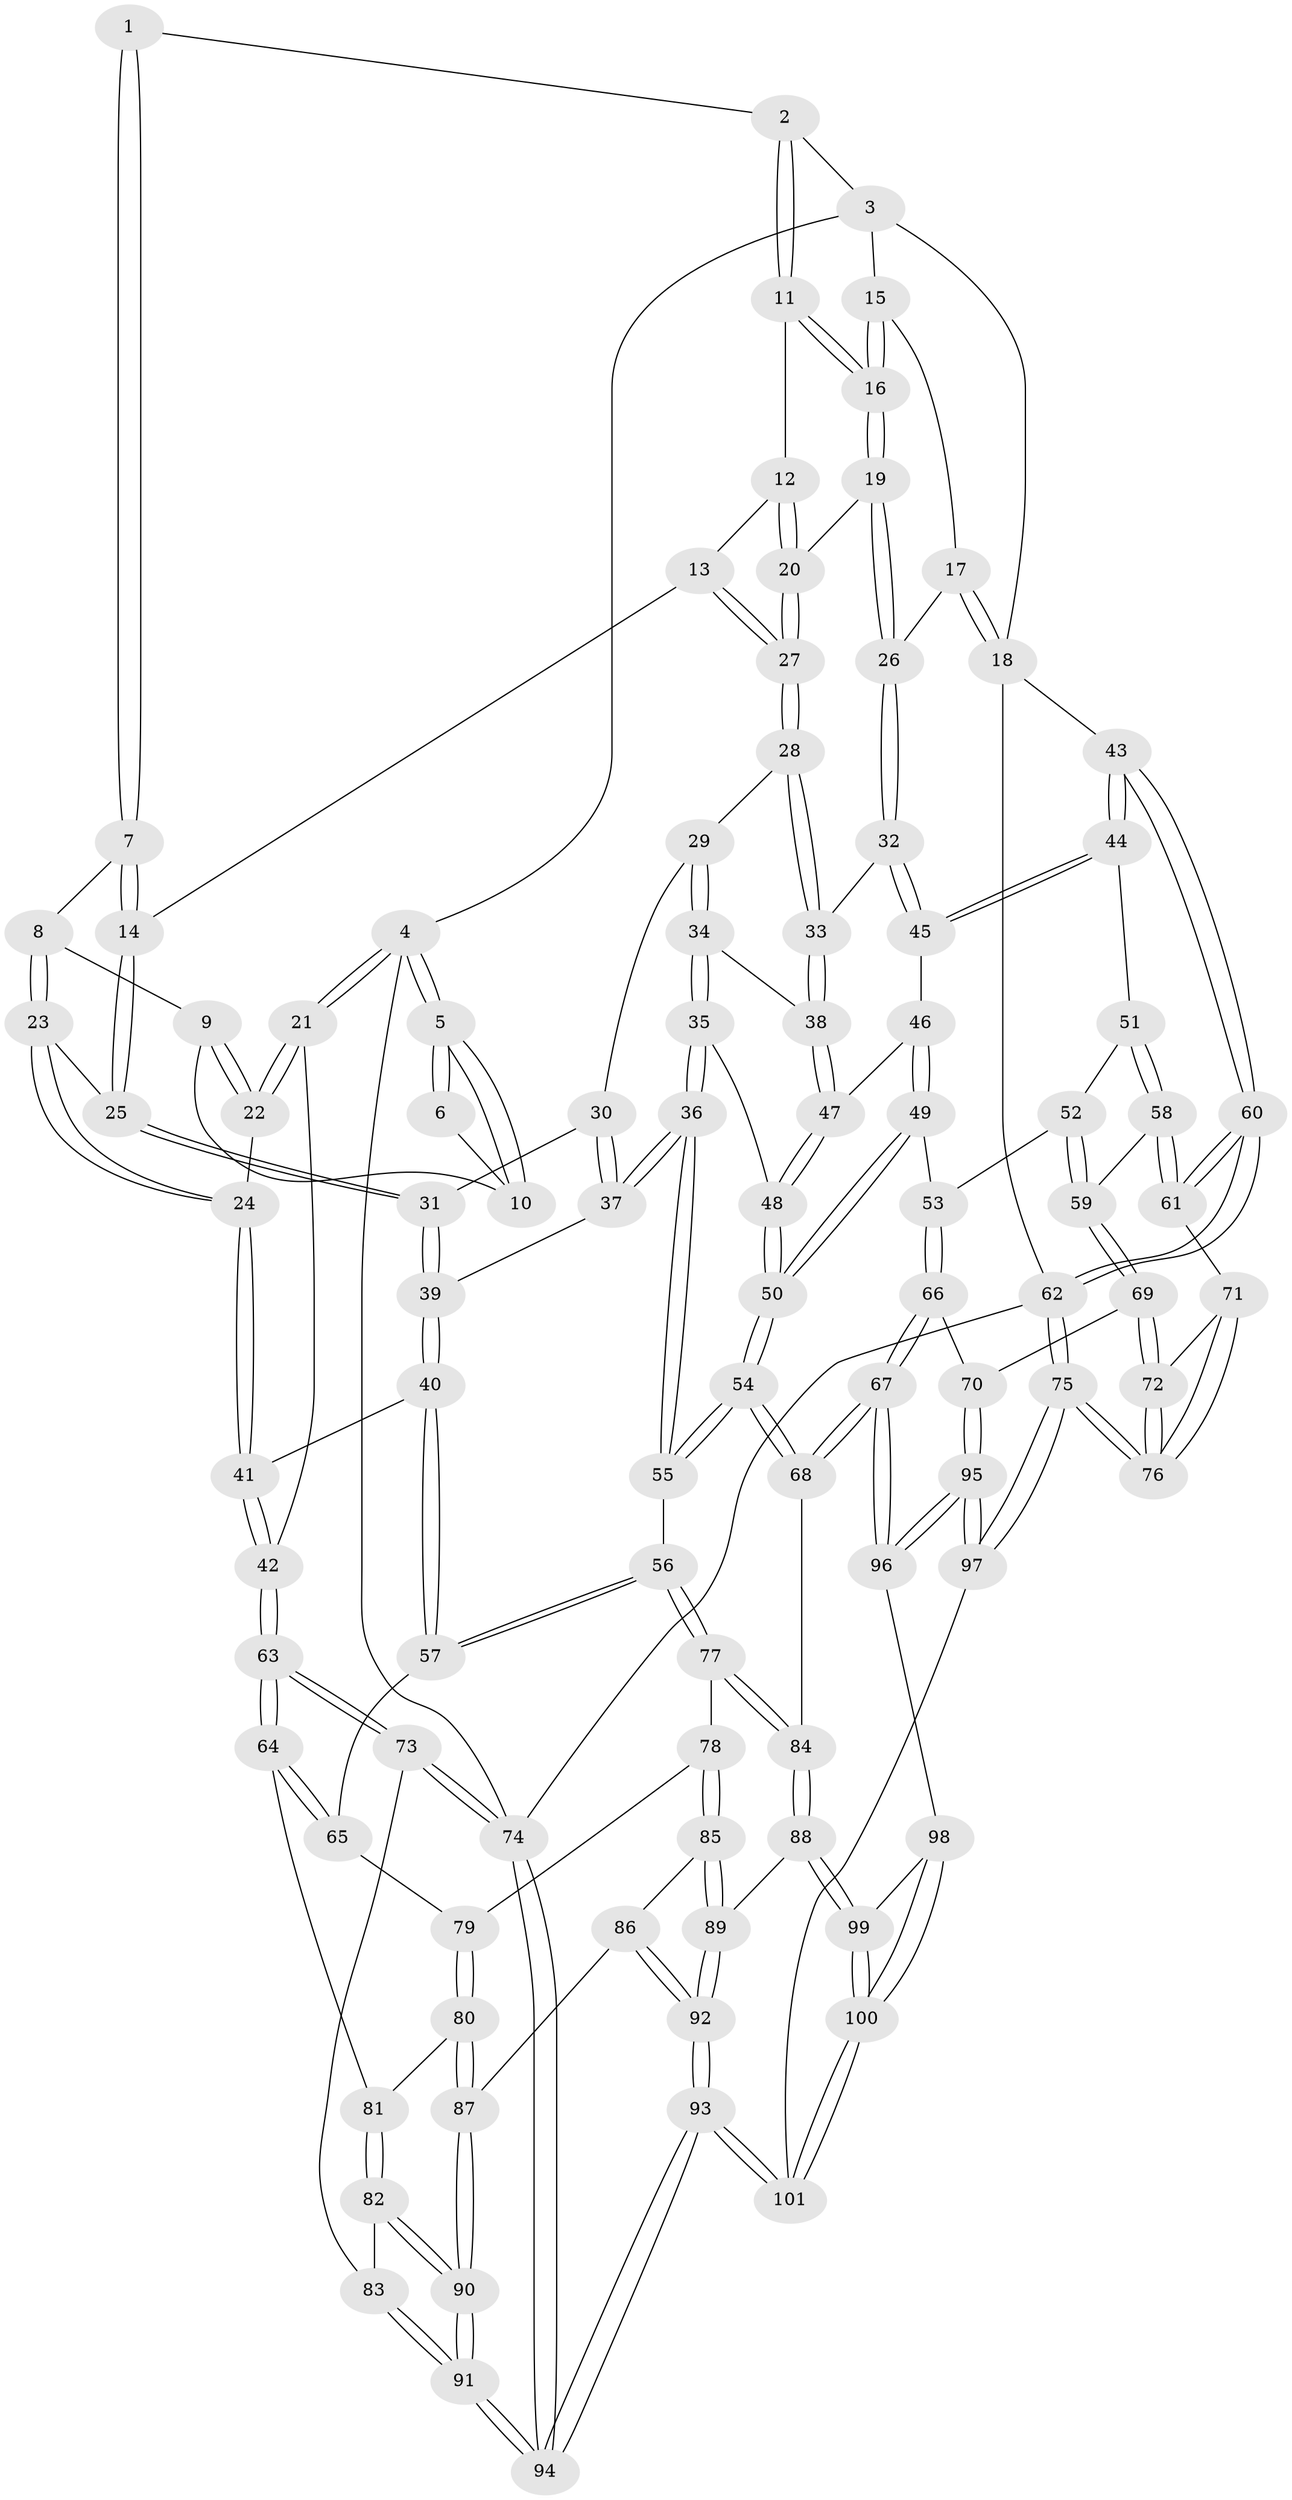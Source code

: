 // Generated by graph-tools (version 1.1) at 2025/38/02/21/25 10:38:57]
// undirected, 101 vertices, 249 edges
graph export_dot {
graph [start="1"]
  node [color=gray90,style=filled];
  1 [pos="+0.27942351623279404+0"];
  2 [pos="+0.5767528977579054+0"];
  3 [pos="+0.7687863842438271+0"];
  4 [pos="+0+0"];
  5 [pos="+0+0"];
  6 [pos="+0.22149544284091335+0"];
  7 [pos="+0.2871372468466798+0.00442521996872398"];
  8 [pos="+0.1631325841356652+0.1229555587797066"];
  9 [pos="+0.10159294870137338+0.10015629960933636"];
  10 [pos="+0.10293176845711237+0.0806076124791813"];
  11 [pos="+0.5344441405300504+0.056838913161152395"];
  12 [pos="+0.5262868900726788+0.06647122392613787"];
  13 [pos="+0.3755460109598905+0.1713410217985466"];
  14 [pos="+0.36763571365060066+0.16992957749906373"];
  15 [pos="+0.7711795724426457+0"];
  16 [pos="+0.6362286901944584+0.15725388472352034"];
  17 [pos="+0.8294034994975582+0.07325513525383028"];
  18 [pos="+1+0.1324821476467432"];
  19 [pos="+0.6527198313073589+0.20802734632135064"];
  20 [pos="+0.549026363020254+0.2347967813026415"];
  21 [pos="+0+0"];
  22 [pos="+0+0.14315236821138638"];
  23 [pos="+0.17123006148480138+0.3087443305531949"];
  24 [pos="+0.1634922711508635+0.3112566223558783"];
  25 [pos="+0.23018249991789447+0.3123875340287715"];
  26 [pos="+0.8140994367598218+0.282402970317774"];
  27 [pos="+0.4953324312457488+0.26548543756458004"];
  28 [pos="+0.4973144171322188+0.33195211647676215"];
  29 [pos="+0.4704434833749486+0.3614153850978013"];
  30 [pos="+0.430707893030161+0.3698416581464455"];
  31 [pos="+0.269450935259225+0.35759688739404116"];
  32 [pos="+0.841330292690602+0.3369893806796548"];
  33 [pos="+0.6146779786888172+0.3977898074415346"];
  34 [pos="+0.4781394160002968+0.5346898817072768"];
  35 [pos="+0.45399010345070673+0.5593714368477983"];
  36 [pos="+0.3988412725728061+0.5941814227722765"];
  37 [pos="+0.3427366687168506+0.5553767391224332"];
  38 [pos="+0.5685832181692587+0.5076360591077049"];
  39 [pos="+0.32267267431489466+0.5453670133654139"];
  40 [pos="+0.14185287650627498+0.5964969126026507"];
  41 [pos="+0.15937368125727785+0.315530502960536"];
  42 [pos="+0+0.4968544272749399"];
  43 [pos="+1+0.3979065011380302"];
  44 [pos="+0.9822361588704411+0.39720854395879934"];
  45 [pos="+0.8457719314494391+0.3408252650798743"];
  46 [pos="+0.681117623347277+0.5734071111834085"];
  47 [pos="+0.6604684625261347+0.5723598181119965"];
  48 [pos="+0.5965200874274194+0.6354021248361742"];
  49 [pos="+0.7118002513962656+0.6226951093427142"];
  50 [pos="+0.5686831054758554+0.7998999201768923"];
  51 [pos="+0.8713621027883659+0.6116795858607178"];
  52 [pos="+0.8396858111235613+0.6284675403896768"];
  53 [pos="+0.7609697940751584+0.6548869808952525"];
  54 [pos="+0.5670860422334963+0.8039089503782224"];
  55 [pos="+0.40739621485080935+0.6874734379551222"];
  56 [pos="+0.32515213878204213+0.7594434962907908"];
  57 [pos="+0.08547703148744962+0.6431700773721801"];
  58 [pos="+0.9048980021570017+0.6956081298479747"];
  59 [pos="+0.8322053157597696+0.745689443727158"];
  60 [pos="+1+0.7471339938712193"];
  61 [pos="+0.9463199271163344+0.7456677959003181"];
  62 [pos="+1+1"];
  63 [pos="+0+0.6070477009314444"];
  64 [pos="+0.04692791119689436+0.6566936091607026"];
  65 [pos="+0.05581221865323002+0.6550816525117645"];
  66 [pos="+0.7471404651332548+0.8135147852833265"];
  67 [pos="+0.5770350168507397+0.8183154453124813"];
  68 [pos="+0.5691438214315622+0.8082573501792031"];
  69 [pos="+0.7777212895764806+0.8284919929773675"];
  70 [pos="+0.7724463066459879+0.8275494083690731"];
  71 [pos="+0.9238176216260663+0.7704892081155726"];
  72 [pos="+0.8172125587608475+0.8456064957602223"];
  73 [pos="+0+0.8903587190544114"];
  74 [pos="+0+1"];
  75 [pos="+1+1"];
  76 [pos="+1+1"];
  77 [pos="+0.32286251838250973+0.765829061627668"];
  78 [pos="+0.3048133051969012+0.7869817525104102"];
  79 [pos="+0.19579316059072474+0.8028433709959603"];
  80 [pos="+0.18199781122860678+0.8668444432171608"];
  81 [pos="+0.0705388559737523+0.7642123432287588"];
  82 [pos="+0.07397422165706101+0.8670169446260602"];
  83 [pos="+0.017453401603139296+0.8917303113863179"];
  84 [pos="+0.389252699443935+0.8813570026843529"];
  85 [pos="+0.2805470998280862+0.8575088718626882"];
  86 [pos="+0.2291918548476837+0.8900913503762693"];
  87 [pos="+0.18356552478281393+0.8776556161395244"];
  88 [pos="+0.3739977554382747+0.9309827596054929"];
  89 [pos="+0.32989347520442514+0.924099176211878"];
  90 [pos="+0.12142387359643377+0.9215566377873342"];
  91 [pos="+0.1012078244072348+1"];
  92 [pos="+0.2498312572898145+0.9891213322561168"];
  93 [pos="+0.1528165943903457+1"];
  94 [pos="+0.09752172577435807+1"];
  95 [pos="+0.6833659906053382+1"];
  96 [pos="+0.5732197447947766+0.8545137235482082"];
  97 [pos="+0.7134719468183581+1"];
  98 [pos="+0.5038151158685589+0.9294653807007219"];
  99 [pos="+0.37713599694321887+0.9356997938273501"];
  100 [pos="+0.40748727901763754+1"];
  101 [pos="+0.40450630995287573+1"];
  1 -- 2;
  1 -- 7;
  1 -- 7;
  2 -- 3;
  2 -- 11;
  2 -- 11;
  3 -- 4;
  3 -- 15;
  3 -- 18;
  4 -- 5;
  4 -- 5;
  4 -- 21;
  4 -- 21;
  4 -- 74;
  5 -- 6;
  5 -- 6;
  5 -- 10;
  5 -- 10;
  6 -- 10;
  7 -- 8;
  7 -- 14;
  7 -- 14;
  8 -- 9;
  8 -- 23;
  8 -- 23;
  9 -- 10;
  9 -- 22;
  9 -- 22;
  11 -- 12;
  11 -- 16;
  11 -- 16;
  12 -- 13;
  12 -- 20;
  12 -- 20;
  13 -- 14;
  13 -- 27;
  13 -- 27;
  14 -- 25;
  14 -- 25;
  15 -- 16;
  15 -- 16;
  15 -- 17;
  16 -- 19;
  16 -- 19;
  17 -- 18;
  17 -- 18;
  17 -- 26;
  18 -- 43;
  18 -- 62;
  19 -- 20;
  19 -- 26;
  19 -- 26;
  20 -- 27;
  20 -- 27;
  21 -- 22;
  21 -- 22;
  21 -- 42;
  22 -- 24;
  23 -- 24;
  23 -- 24;
  23 -- 25;
  24 -- 41;
  24 -- 41;
  25 -- 31;
  25 -- 31;
  26 -- 32;
  26 -- 32;
  27 -- 28;
  27 -- 28;
  28 -- 29;
  28 -- 33;
  28 -- 33;
  29 -- 30;
  29 -- 34;
  29 -- 34;
  30 -- 31;
  30 -- 37;
  30 -- 37;
  31 -- 39;
  31 -- 39;
  32 -- 33;
  32 -- 45;
  32 -- 45;
  33 -- 38;
  33 -- 38;
  34 -- 35;
  34 -- 35;
  34 -- 38;
  35 -- 36;
  35 -- 36;
  35 -- 48;
  36 -- 37;
  36 -- 37;
  36 -- 55;
  36 -- 55;
  37 -- 39;
  38 -- 47;
  38 -- 47;
  39 -- 40;
  39 -- 40;
  40 -- 41;
  40 -- 57;
  40 -- 57;
  41 -- 42;
  41 -- 42;
  42 -- 63;
  42 -- 63;
  43 -- 44;
  43 -- 44;
  43 -- 60;
  43 -- 60;
  44 -- 45;
  44 -- 45;
  44 -- 51;
  45 -- 46;
  46 -- 47;
  46 -- 49;
  46 -- 49;
  47 -- 48;
  47 -- 48;
  48 -- 50;
  48 -- 50;
  49 -- 50;
  49 -- 50;
  49 -- 53;
  50 -- 54;
  50 -- 54;
  51 -- 52;
  51 -- 58;
  51 -- 58;
  52 -- 53;
  52 -- 59;
  52 -- 59;
  53 -- 66;
  53 -- 66;
  54 -- 55;
  54 -- 55;
  54 -- 68;
  54 -- 68;
  55 -- 56;
  56 -- 57;
  56 -- 57;
  56 -- 77;
  56 -- 77;
  57 -- 65;
  58 -- 59;
  58 -- 61;
  58 -- 61;
  59 -- 69;
  59 -- 69;
  60 -- 61;
  60 -- 61;
  60 -- 62;
  60 -- 62;
  61 -- 71;
  62 -- 75;
  62 -- 75;
  62 -- 74;
  63 -- 64;
  63 -- 64;
  63 -- 73;
  63 -- 73;
  64 -- 65;
  64 -- 65;
  64 -- 81;
  65 -- 79;
  66 -- 67;
  66 -- 67;
  66 -- 70;
  67 -- 68;
  67 -- 68;
  67 -- 96;
  67 -- 96;
  68 -- 84;
  69 -- 70;
  69 -- 72;
  69 -- 72;
  70 -- 95;
  70 -- 95;
  71 -- 72;
  71 -- 76;
  71 -- 76;
  72 -- 76;
  72 -- 76;
  73 -- 74;
  73 -- 74;
  73 -- 83;
  74 -- 94;
  74 -- 94;
  75 -- 76;
  75 -- 76;
  75 -- 97;
  75 -- 97;
  77 -- 78;
  77 -- 84;
  77 -- 84;
  78 -- 79;
  78 -- 85;
  78 -- 85;
  79 -- 80;
  79 -- 80;
  80 -- 81;
  80 -- 87;
  80 -- 87;
  81 -- 82;
  81 -- 82;
  82 -- 83;
  82 -- 90;
  82 -- 90;
  83 -- 91;
  83 -- 91;
  84 -- 88;
  84 -- 88;
  85 -- 86;
  85 -- 89;
  85 -- 89;
  86 -- 87;
  86 -- 92;
  86 -- 92;
  87 -- 90;
  87 -- 90;
  88 -- 89;
  88 -- 99;
  88 -- 99;
  89 -- 92;
  89 -- 92;
  90 -- 91;
  90 -- 91;
  91 -- 94;
  91 -- 94;
  92 -- 93;
  92 -- 93;
  93 -- 94;
  93 -- 94;
  93 -- 101;
  93 -- 101;
  95 -- 96;
  95 -- 96;
  95 -- 97;
  95 -- 97;
  96 -- 98;
  97 -- 101;
  98 -- 99;
  98 -- 100;
  98 -- 100;
  99 -- 100;
  99 -- 100;
  100 -- 101;
  100 -- 101;
}
